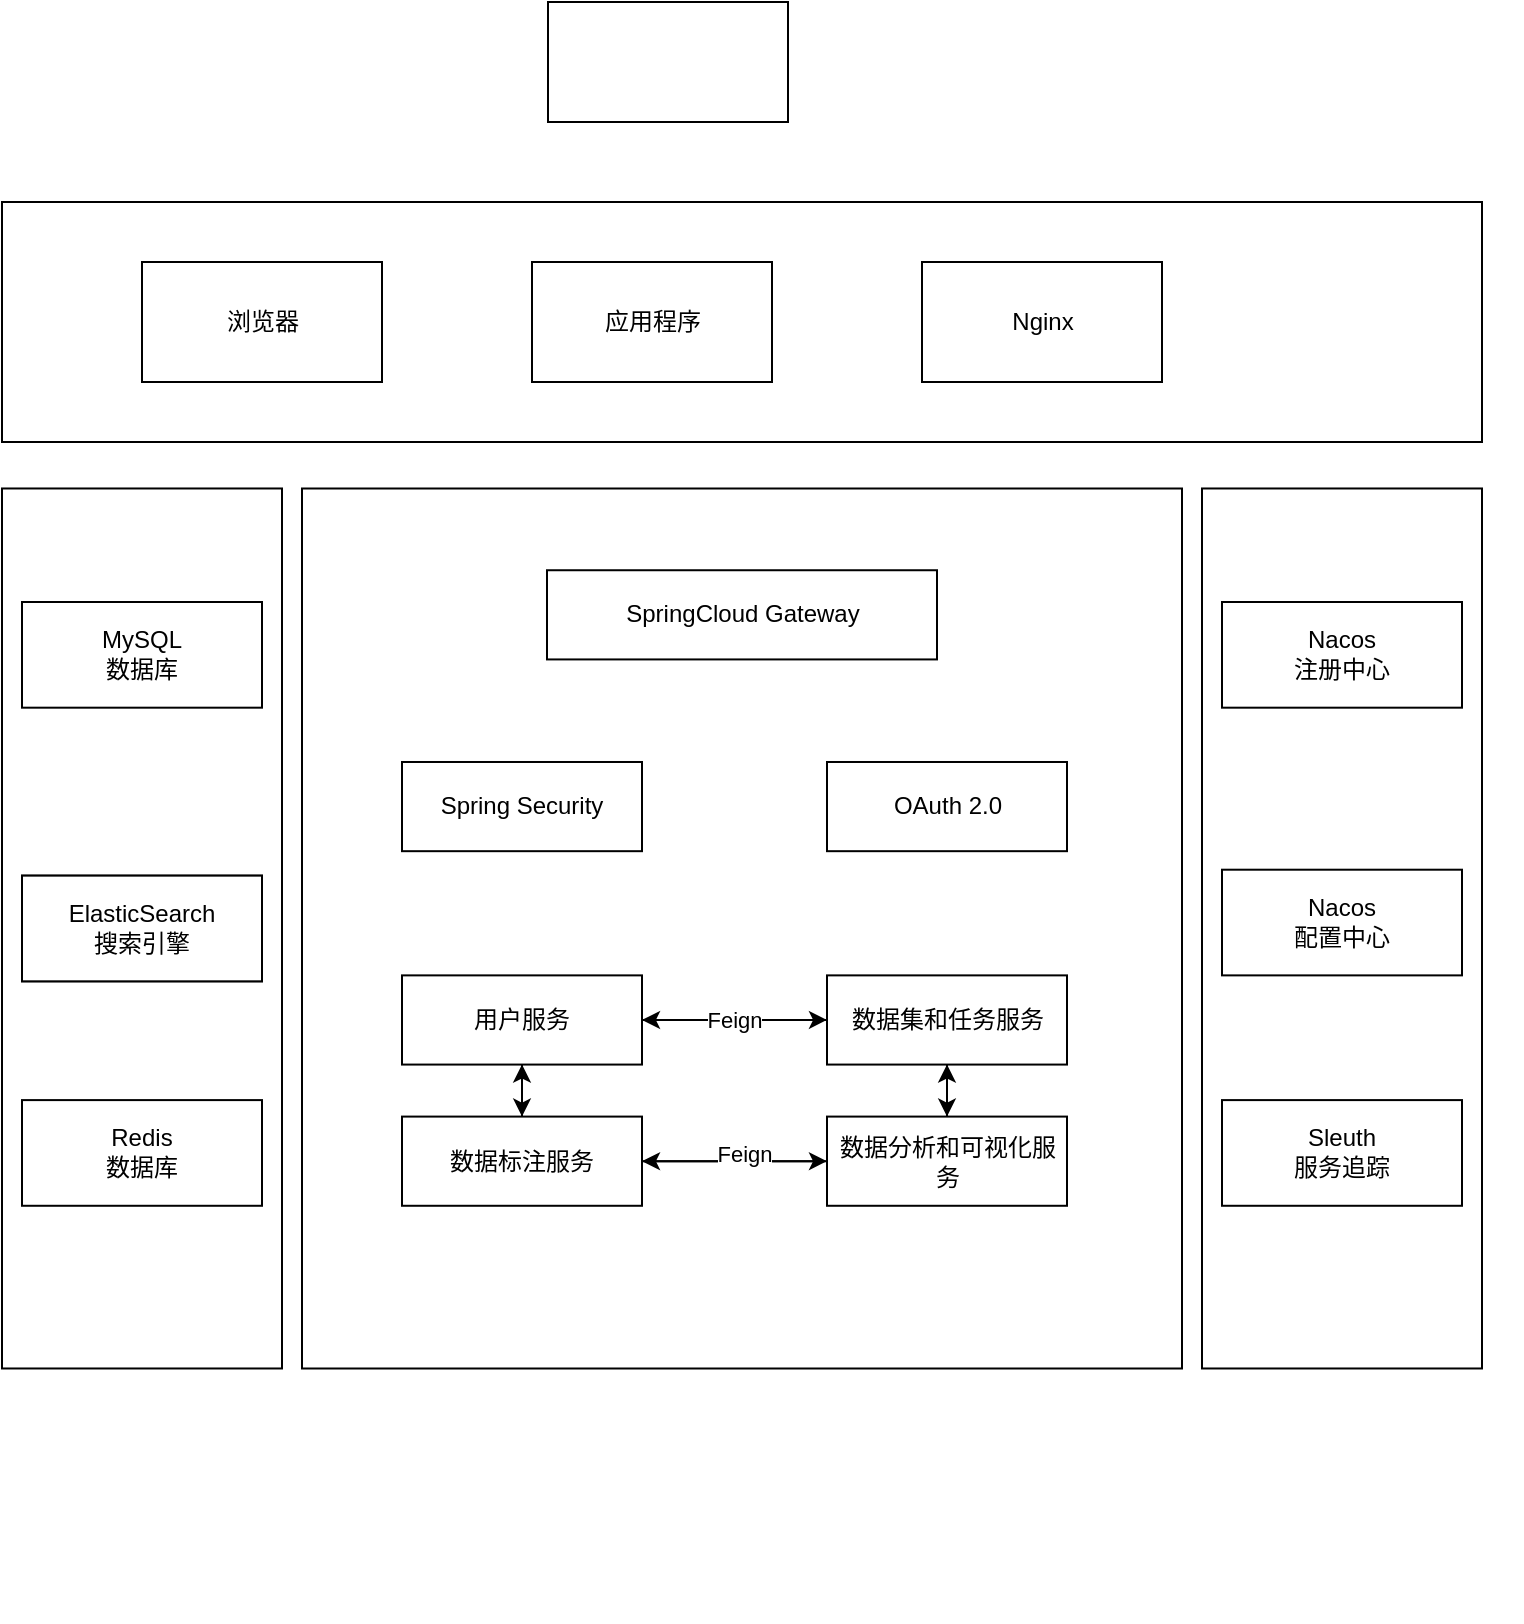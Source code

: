 <mxfile version="14.9.7" type="github">
  <diagram id="iS2GrhRJkrHkgEzzFlDL" name="第 1 页">
    <mxGraphModel dx="1422" dy="772" grid="1" gridSize="10" guides="1" tooltips="1" connect="1" arrows="1" fold="1" page="1" pageScale="1" pageWidth="827" pageHeight="1169" math="0" shadow="0">
      <root>
        <mxCell id="0" />
        <mxCell id="1" parent="0" />
        <mxCell id="yMRjelbhieKLuBqL2SfN-15" value="" style="verticalLabelPosition=bottom;verticalAlign=top;html=1;shape=mxgraph.basic.rect;fillColor2=none;strokeWidth=1;size=0;indent=5;" parent="1" vertex="1">
          <mxGeometry x="50" y="120" width="740" height="120" as="geometry" />
        </mxCell>
        <mxCell id="yMRjelbhieKLuBqL2SfN-33" value="" style="group;fontStyle=4" parent="1" vertex="1" connectable="0">
          <mxGeometry x="50" y="280" width="760" height="550" as="geometry" />
        </mxCell>
        <mxCell id="yMRjelbhieKLuBqL2SfN-25" value="" style="verticalLabelPosition=bottom;verticalAlign=top;html=1;shape=mxgraph.basic.rect;fillColor2=none;strokeWidth=1;size=20;indent=5;" parent="yMRjelbhieKLuBqL2SfN-33" vertex="1">
          <mxGeometry x="150" y="-16.76" width="440" height="440" as="geometry" />
        </mxCell>
        <mxCell id="yMRjelbhieKLuBqL2SfN-32" value="" style="rounded=0;whiteSpace=wrap;html=1;" parent="yMRjelbhieKLuBqL2SfN-33" vertex="1">
          <mxGeometry x="600" y="-16.76" width="140" height="440" as="geometry" />
        </mxCell>
        <mxCell id="yMRjelbhieKLuBqL2SfN-34" value="SpringCloud Gateway" style="rounded=0;whiteSpace=wrap;html=1;" parent="yMRjelbhieKLuBqL2SfN-33" vertex="1">
          <mxGeometry x="272.5" y="24.122" width="195" height="44.595" as="geometry" />
        </mxCell>
        <mxCell id="yMRjelbhieKLuBqL2SfN-45" value="Spring Security" style="rounded=0;whiteSpace=wrap;html=1;" parent="yMRjelbhieKLuBqL2SfN-33" vertex="1">
          <mxGeometry x="200" y="119.996" width="120" height="44.595" as="geometry" />
        </mxCell>
        <mxCell id="yMRjelbhieKLuBqL2SfN-53" value="OAuth 2.0" style="rounded=0;whiteSpace=wrap;html=1;" parent="yMRjelbhieKLuBqL2SfN-33" vertex="1">
          <mxGeometry x="412.5" y="119.996" width="120" height="44.595" as="geometry" />
        </mxCell>
        <mxCell id="yMRjelbhieKLuBqL2SfN-90" value="" style="edgeStyle=orthogonalEdgeStyle;rounded=0;orthogonalLoop=1;jettySize=auto;html=1;strokeColor=none;" parent="yMRjelbhieKLuBqL2SfN-33" source="yMRjelbhieKLuBqL2SfN-55" target="yMRjelbhieKLuBqL2SfN-76" edge="1">
          <mxGeometry relative="1" as="geometry" />
        </mxCell>
        <mxCell id="yMRjelbhieKLuBqL2SfN-91" style="edgeStyle=orthogonalEdgeStyle;rounded=0;orthogonalLoop=1;jettySize=auto;html=1;exitX=1;exitY=0.5;exitDx=0;exitDy=0;entryX=0;entryY=0.5;entryDx=0;entryDy=0;" parent="yMRjelbhieKLuBqL2SfN-33" source="yMRjelbhieKLuBqL2SfN-55" target="yMRjelbhieKLuBqL2SfN-76" edge="1">
          <mxGeometry relative="1" as="geometry" />
        </mxCell>
        <mxCell id="yMRjelbhieKLuBqL2SfN-97" style="edgeStyle=orthogonalEdgeStyle;rounded=0;orthogonalLoop=1;jettySize=auto;html=1;exitX=0.5;exitY=1;exitDx=0;exitDy=0;entryX=0.5;entryY=0;entryDx=0;entryDy=0;" parent="yMRjelbhieKLuBqL2SfN-33" source="yMRjelbhieKLuBqL2SfN-76" target="yMRjelbhieKLuBqL2SfN-89" edge="1">
          <mxGeometry relative="1" as="geometry" />
        </mxCell>
        <mxCell id="yMRjelbhieKLuBqL2SfN-76" value="数据集和任务服务" style="rounded=0;whiteSpace=wrap;html=1;" parent="yMRjelbhieKLuBqL2SfN-33" vertex="1">
          <mxGeometry x="412.5" y="226.689" width="120" height="44.595" as="geometry" />
        </mxCell>
        <mxCell id="yMRjelbhieKLuBqL2SfN-106" value="Nacos&lt;br&gt;注册中心" style="rounded=0;whiteSpace=wrap;html=1;" parent="yMRjelbhieKLuBqL2SfN-33" vertex="1">
          <mxGeometry x="610" y="40" width="120" height="52.84" as="geometry" />
        </mxCell>
        <mxCell id="yMRjelbhieKLuBqL2SfN-104" value="" style="group" parent="yMRjelbhieKLuBqL2SfN-33" vertex="1" connectable="0">
          <mxGeometry x="200" y="226.689" width="340" height="115.203" as="geometry" />
        </mxCell>
        <mxCell id="yMRjelbhieKLuBqL2SfN-55" value="用户服务" style="rounded=0;whiteSpace=wrap;html=1;" parent="yMRjelbhieKLuBqL2SfN-104" vertex="1">
          <mxGeometry y="2.842e-14" width="120" height="44.595" as="geometry" />
        </mxCell>
        <mxCell id="yMRjelbhieKLuBqL2SfN-92" style="edgeStyle=orthogonalEdgeStyle;rounded=0;orthogonalLoop=1;jettySize=auto;html=1;exitX=0;exitY=0.5;exitDx=0;exitDy=0;" parent="yMRjelbhieKLuBqL2SfN-104" source="yMRjelbhieKLuBqL2SfN-76" target="yMRjelbhieKLuBqL2SfN-55" edge="1">
          <mxGeometry relative="1" as="geometry" />
        </mxCell>
        <mxCell id="yMRjelbhieKLuBqL2SfN-93" value="Feign" style="edgeLabel;html=1;align=center;verticalAlign=middle;resizable=0;points=[];" parent="yMRjelbhieKLuBqL2SfN-92" vertex="1" connectable="0">
          <mxGeometry x="-0.2" relative="1" as="geometry">
            <mxPoint x="-10" as="offset" />
          </mxGeometry>
        </mxCell>
        <mxCell id="yMRjelbhieKLuBqL2SfN-99" style="edgeStyle=orthogonalEdgeStyle;rounded=0;orthogonalLoop=1;jettySize=auto;html=1;exitX=0.5;exitY=0;exitDx=0;exitDy=0;entryX=0.5;entryY=1;entryDx=0;entryDy=0;" parent="yMRjelbhieKLuBqL2SfN-104" source="yMRjelbhieKLuBqL2SfN-88" target="yMRjelbhieKLuBqL2SfN-55" edge="1">
          <mxGeometry relative="1" as="geometry" />
        </mxCell>
        <mxCell id="yMRjelbhieKLuBqL2SfN-110" style="edgeStyle=orthogonalEdgeStyle;rounded=0;orthogonalLoop=1;jettySize=auto;html=1;exitX=1;exitY=0.5;exitDx=0;exitDy=0;" parent="yMRjelbhieKLuBqL2SfN-104" source="yMRjelbhieKLuBqL2SfN-88" target="yMRjelbhieKLuBqL2SfN-89" edge="1">
          <mxGeometry relative="1" as="geometry" />
        </mxCell>
        <mxCell id="yMRjelbhieKLuBqL2SfN-88" value="数据标注服务" style="rounded=0;whiteSpace=wrap;html=1;" parent="yMRjelbhieKLuBqL2SfN-104" vertex="1">
          <mxGeometry y="70.608" width="120" height="44.595" as="geometry" />
        </mxCell>
        <mxCell id="yMRjelbhieKLuBqL2SfN-101" value="" style="edgeStyle=orthogonalEdgeStyle;rounded=0;orthogonalLoop=1;jettySize=auto;html=1;exitX=0;exitY=0.5;exitDx=0;exitDy=0;entryX=1;entryY=0.5;entryDx=0;entryDy=0;" parent="yMRjelbhieKLuBqL2SfN-104" source="yMRjelbhieKLuBqL2SfN-89" target="yMRjelbhieKLuBqL2SfN-88" edge="1">
          <mxGeometry relative="1" as="geometry" />
        </mxCell>
        <mxCell id="yMRjelbhieKLuBqL2SfN-111" value="Feign" style="edgeLabel;html=1;align=center;verticalAlign=middle;resizable=0;points=[];" parent="yMRjelbhieKLuBqL2SfN-101" vertex="1" connectable="0">
          <mxGeometry x="0.232" y="-4" relative="1" as="geometry">
            <mxPoint x="15" as="offset" />
          </mxGeometry>
        </mxCell>
        <mxCell id="yMRjelbhieKLuBqL2SfN-98" style="edgeStyle=orthogonalEdgeStyle;rounded=0;orthogonalLoop=1;jettySize=auto;html=1;exitX=0.5;exitY=1;exitDx=0;exitDy=0;entryX=0.5;entryY=0;entryDx=0;entryDy=0;" parent="yMRjelbhieKLuBqL2SfN-104" source="yMRjelbhieKLuBqL2SfN-55" target="yMRjelbhieKLuBqL2SfN-88" edge="1">
          <mxGeometry relative="1" as="geometry" />
        </mxCell>
        <mxCell id="yMRjelbhieKLuBqL2SfN-89" value="数据分析和可视化服务" style="rounded=0;whiteSpace=wrap;html=1;" parent="yMRjelbhieKLuBqL2SfN-104" vertex="1">
          <mxGeometry x="212.5" y="70.608" width="120" height="44.595" as="geometry" />
        </mxCell>
        <mxCell id="yMRjelbhieKLuBqL2SfN-96" style="edgeStyle=orthogonalEdgeStyle;rounded=0;orthogonalLoop=1;jettySize=auto;html=1;exitX=0.5;exitY=0;exitDx=0;exitDy=0;entryX=0.5;entryY=1;entryDx=0;entryDy=0;" parent="yMRjelbhieKLuBqL2SfN-33" source="yMRjelbhieKLuBqL2SfN-89" target="yMRjelbhieKLuBqL2SfN-76" edge="1">
          <mxGeometry relative="1" as="geometry" />
        </mxCell>
        <mxCell id="yMRjelbhieKLuBqL2SfN-136" value="Nacos&lt;br&gt;配置中心" style="rounded=0;whiteSpace=wrap;html=1;" parent="yMRjelbhieKLuBqL2SfN-33" vertex="1">
          <mxGeometry x="610" y="173.85" width="120" height="52.84" as="geometry" />
        </mxCell>
        <mxCell id="yMRjelbhieKLuBqL2SfN-137" value="Sleuth&lt;br&gt;服务追踪" style="rounded=0;whiteSpace=wrap;html=1;" parent="yMRjelbhieKLuBqL2SfN-33" vertex="1">
          <mxGeometry x="610" y="289.05" width="120" height="52.84" as="geometry" />
        </mxCell>
        <mxCell id="yMRjelbhieKLuBqL2SfN-140" value="" style="rounded=0;whiteSpace=wrap;html=1;" parent="yMRjelbhieKLuBqL2SfN-33" vertex="1">
          <mxGeometry y="-16.76" width="140" height="440" as="geometry" />
        </mxCell>
        <mxCell id="yMRjelbhieKLuBqL2SfN-141" value="MySQL&lt;br&gt;数据库" style="rounded=0;whiteSpace=wrap;html=1;" parent="yMRjelbhieKLuBqL2SfN-33" vertex="1">
          <mxGeometry x="10" y="40" width="120" height="52.84" as="geometry" />
        </mxCell>
        <mxCell id="yMRjelbhieKLuBqL2SfN-142" value="ElasticSearch&lt;br&gt;搜索引擎" style="rounded=0;whiteSpace=wrap;html=1;" parent="yMRjelbhieKLuBqL2SfN-33" vertex="1">
          <mxGeometry x="10" y="176.82" width="120" height="52.84" as="geometry" />
        </mxCell>
        <mxCell id="yMRjelbhieKLuBqL2SfN-144" value="Redis&lt;br&gt;数据库" style="rounded=0;whiteSpace=wrap;html=1;" parent="yMRjelbhieKLuBqL2SfN-33" vertex="1">
          <mxGeometry x="10" y="289.05" width="120" height="52.84" as="geometry" />
        </mxCell>
        <mxCell id="yMRjelbhieKLuBqL2SfN-21" value="" style="group" parent="1" vertex="1" connectable="0">
          <mxGeometry x="315" y="150" width="120" height="60" as="geometry" />
        </mxCell>
        <mxCell id="yMRjelbhieKLuBqL2SfN-19" value="" style="verticalLabelPosition=bottom;verticalAlign=top;html=1;shape=mxgraph.basic.rect;fillColor2=none;strokeWidth=1;size=20;indent=5;" parent="yMRjelbhieKLuBqL2SfN-21" vertex="1">
          <mxGeometry width="120" height="60" as="geometry" />
        </mxCell>
        <mxCell id="yMRjelbhieKLuBqL2SfN-20" value="应用程序" style="text;html=1;resizable=0;autosize=1;align=center;verticalAlign=middle;points=[];fillColor=none;strokeColor=none;rounded=0;" parent="yMRjelbhieKLuBqL2SfN-21" vertex="1">
          <mxGeometry x="25" y="20" width="70" height="20" as="geometry" />
        </mxCell>
        <mxCell id="yMRjelbhieKLuBqL2SfN-22" value="" style="group" parent="1" vertex="1" connectable="0">
          <mxGeometry x="510" y="150" width="120" height="60" as="geometry" />
        </mxCell>
        <mxCell id="yMRjelbhieKLuBqL2SfN-29" value="" style="group" parent="yMRjelbhieKLuBqL2SfN-22" vertex="1" connectable="0">
          <mxGeometry width="120" height="60" as="geometry" />
        </mxCell>
        <mxCell id="yMRjelbhieKLuBqL2SfN-23" value="" style="verticalLabelPosition=bottom;verticalAlign=top;html=1;shape=mxgraph.basic.rect;fillColor2=none;strokeWidth=1;size=20;indent=5;" parent="yMRjelbhieKLuBqL2SfN-29" vertex="1">
          <mxGeometry width="120" height="60" as="geometry" />
        </mxCell>
        <mxCell id="yMRjelbhieKLuBqL2SfN-24" value="Nginx" style="text;html=1;resizable=0;autosize=1;align=center;verticalAlign=middle;points=[];fillColor=none;strokeColor=none;rounded=0;" parent="yMRjelbhieKLuBqL2SfN-29" vertex="1">
          <mxGeometry x="35" y="20" width="50" height="20" as="geometry" />
        </mxCell>
        <mxCell id="yMRjelbhieKLuBqL2SfN-26" value="" style="group" parent="1" vertex="1" connectable="0">
          <mxGeometry x="120" y="150" width="120" height="60" as="geometry" />
        </mxCell>
        <mxCell id="yMRjelbhieKLuBqL2SfN-17" value="" style="verticalLabelPosition=bottom;verticalAlign=top;html=1;shape=mxgraph.basic.rect;fillColor2=none;strokeWidth=1;size=20;indent=5;" parent="yMRjelbhieKLuBqL2SfN-26" vertex="1">
          <mxGeometry width="120" height="60" as="geometry" />
        </mxCell>
        <mxCell id="yMRjelbhieKLuBqL2SfN-18" value="浏览器" style="text;html=1;resizable=0;autosize=1;align=center;verticalAlign=middle;points=[];fillColor=none;strokeColor=none;rounded=0;" parent="yMRjelbhieKLuBqL2SfN-26" vertex="1">
          <mxGeometry x="30" y="20" width="60" height="20" as="geometry" />
        </mxCell>
        <mxCell id="yMRjelbhieKLuBqL2SfN-143" value="ElasticSearch&lt;br&gt;搜索引擎" style="rounded=0;whiteSpace=wrap;html=1;" parent="1" vertex="1">
          <mxGeometry x="60" y="456.82" width="120" height="52.84" as="geometry" />
        </mxCell>
        <mxCell id="MgoMLnzsLIg84IqJh-NS-1" value="" style="rounded=0;whiteSpace=wrap;html=1;" vertex="1" parent="1">
          <mxGeometry x="323" y="20" width="120" height="60" as="geometry" />
        </mxCell>
      </root>
    </mxGraphModel>
  </diagram>
</mxfile>

